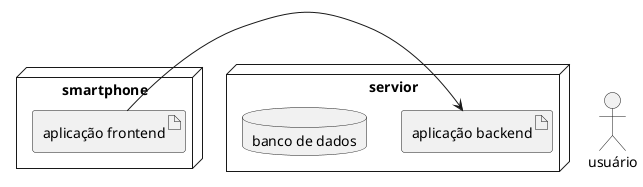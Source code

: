@startuml

Actor usuário

node smartphone {
  artifact "aplicação frontend" as frontend
}

node servior {
  artifact "aplicação backend" as backend
  database "banco de dados" as db
}

frontend -> backend


@enduml